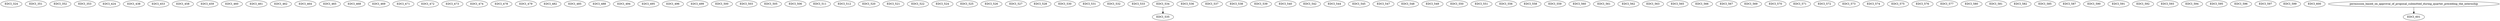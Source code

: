 digraph G {
    EDCI_324;
    EDCI_351;
    EDCI_352;
    EDCI_353;
    EDCI_424;
    EDCI_438;
    EDCI_453;
    EDCI_458;
    EDCI_459;
    EDCI_460;
    EDCI_461;
    EDCI_462;
    EDCI_464;
    EDCI_465;
    EDCI_468;
    EDCI_469;
    EDCI_471;
    EDCI_472;
    EDCI_473;
    EDCI_474;
    EDCI_478;
    EDCI_479;
    EDCI_482;
    EDCI_485;
    EDCI_488;
    EDCI_494;
    EDCI_495;
    EDCI_496;
    EDCI_499;
    EDCI_500;
    EDCI_503;
    EDCI_505;
    EDCI_506;
    EDCI_511;
    EDCI_512;
    EDCI_520;
    EDCI_521;
    EDCI_522;
    EDCI_524;
    EDCI_525;
    EDCI_526;
    EDCI_527;
    EDCI_528;
    EDCI_530;
    EDCI_531;
    EDCI_532;
    EDCI_533;
    EDCI_534;
    edge [color=black];
    EDCI_534 -> EDCI_535;
    EDCI_536;
    EDCI_537;
    EDCI_538;
    EDCI_539;
    EDCI_540;
    EDCI_542;
    EDCI_544;
    EDCI_545;
    EDCI_547;
    EDCI_548;
    EDCI_549;
    EDCI_550;
    EDCI_551;
    EDCI_556;
    EDCI_558;
    EDCI_559;
    EDCI_560;
    EDCI_561;
    EDCI_562;
    EDCI_563;
    EDCI_565;
    EDCI_566;
    EDCI_567;
    EDCI_569;
    EDCI_570;
    EDCI_571;
    EDCI_572;
    EDCI_573;
    EDCI_574;
    EDCI_575;
    EDCI_576;
    EDCI_577;
    EDCI_580;
    EDCI_581;
    EDCI_582;
    EDCI_585;
    EDCI_587;
    EDCI_590;
    EDCI_591;
    EDCI_592;
    EDCI_593;
    EDCI_594;
    EDCI_595;
    EDCI_596;
    EDCI_597;
    EDCI_599;
    EDCI_600;
    edge [color=black];
    permission_based_on_approval_of_proposal_submitted_during_quarter_preceding_the_internship -> EDCI_601;
}
